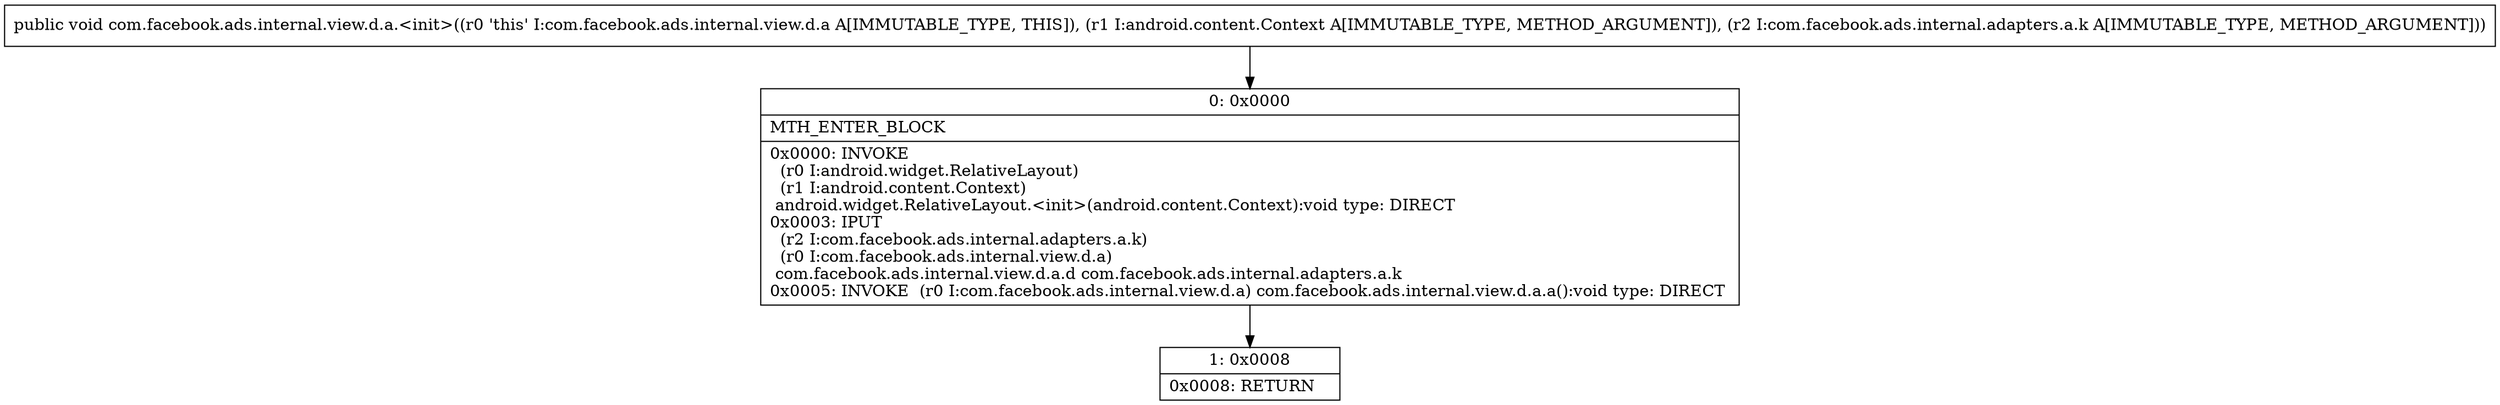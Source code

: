 digraph "CFG forcom.facebook.ads.internal.view.d.a.\<init\>(Landroid\/content\/Context;Lcom\/facebook\/ads\/internal\/adapters\/a\/k;)V" {
Node_0 [shape=record,label="{0\:\ 0x0000|MTH_ENTER_BLOCK\l|0x0000: INVOKE  \l  (r0 I:android.widget.RelativeLayout)\l  (r1 I:android.content.Context)\l android.widget.RelativeLayout.\<init\>(android.content.Context):void type: DIRECT \l0x0003: IPUT  \l  (r2 I:com.facebook.ads.internal.adapters.a.k)\l  (r0 I:com.facebook.ads.internal.view.d.a)\l com.facebook.ads.internal.view.d.a.d com.facebook.ads.internal.adapters.a.k \l0x0005: INVOKE  (r0 I:com.facebook.ads.internal.view.d.a) com.facebook.ads.internal.view.d.a.a():void type: DIRECT \l}"];
Node_1 [shape=record,label="{1\:\ 0x0008|0x0008: RETURN   \l}"];
MethodNode[shape=record,label="{public void com.facebook.ads.internal.view.d.a.\<init\>((r0 'this' I:com.facebook.ads.internal.view.d.a A[IMMUTABLE_TYPE, THIS]), (r1 I:android.content.Context A[IMMUTABLE_TYPE, METHOD_ARGUMENT]), (r2 I:com.facebook.ads.internal.adapters.a.k A[IMMUTABLE_TYPE, METHOD_ARGUMENT])) }"];
MethodNode -> Node_0;
Node_0 -> Node_1;
}

